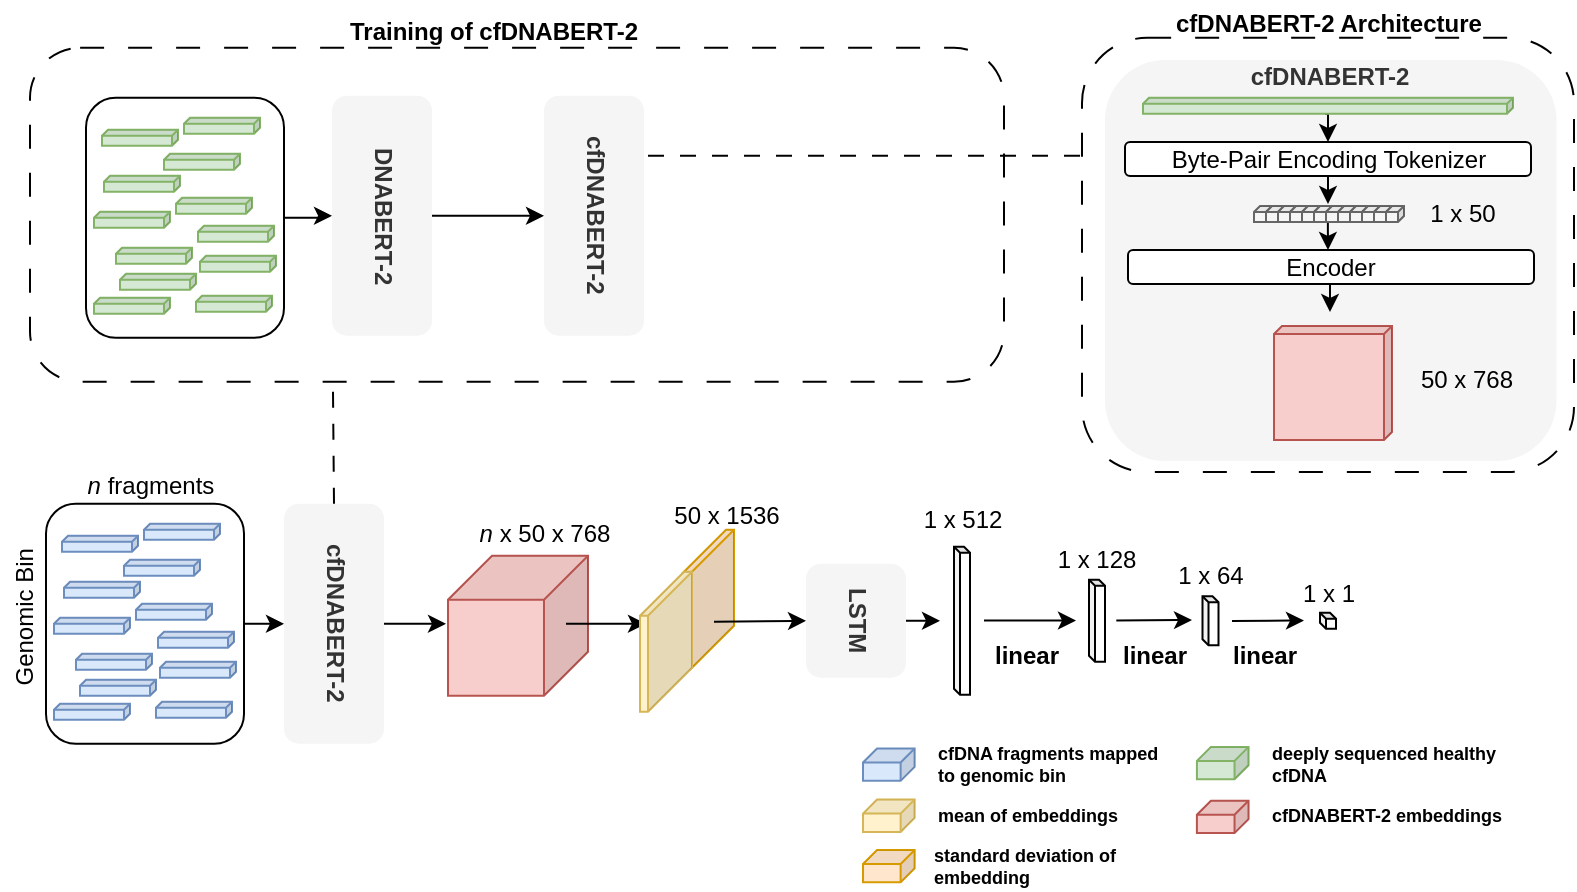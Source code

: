 <mxfile version="24.7.17">
  <diagram id="QJjx0-fPxzvcmYibJWj1" name="Page-1">
    <mxGraphModel dx="2074" dy="1187" grid="0" gridSize="10" guides="1" tooltips="1" connect="1" arrows="1" fold="1" page="1" pageScale="1" pageWidth="827" pageHeight="583" math="0" shadow="0">
      <root>
        <mxCell id="0" />
        <mxCell id="1" parent="0" />
        <mxCell id="E21WYbpWhwIhEI5-EvUI-31" value="" style="rounded=1;whiteSpace=wrap;html=1;dashed=1;fillColor=none;container=0;dashPattern=12 12;" parent="1" vertex="1">
          <mxGeometry x="24" y="31.88" width="487" height="167" as="geometry" />
        </mxCell>
        <mxCell id="E21WYbpWhwIhEI5-EvUI-158" value="1 x 512" style="text;html=1;strokeColor=none;fillColor=none;align=center;verticalAlign=middle;whiteSpace=wrap;rounded=0;container=0;" parent="1" vertex="1">
          <mxGeometry x="440.5" y="252.88" width="99" height="30" as="geometry" />
        </mxCell>
        <mxCell id="4f-DMQIj-ya-iA7LCkDa-42" value="&lt;i&gt;n&lt;/i&gt;&amp;nbsp;x 50 x 768" style="text;html=1;strokeColor=none;fillColor=none;align=center;verticalAlign=middle;whiteSpace=wrap;rounded=0;container=0;" parent="1" vertex="1">
          <mxGeometry x="232" y="259.88" width="99" height="30" as="geometry" />
        </mxCell>
        <mxCell id="E21WYbpWhwIhEI5-EvUI-28" style="edgeStyle=orthogonalEdgeStyle;rounded=0;orthogonalLoop=1;jettySize=auto;html=1;exitX=1;exitY=0.5;exitDx=0;exitDy=0;entryX=0;entryY=0.5;entryDx=0;entryDy=0;" parent="1" source="E21WYbpWhwIhEI5-EvUI-3" target="E21WYbpWhwIhEI5-EvUI-4" edge="1">
          <mxGeometry relative="1" as="geometry" />
        </mxCell>
        <mxCell id="E21WYbpWhwIhEI5-EvUI-3" value="DNABERT-2" style="rounded=1;whiteSpace=wrap;html=1;textDirection=vertical-rl;fontStyle=1;fillColor=#f5f5f5;fontColor=#333333;strokeColor=none;container=0;" parent="1" vertex="1">
          <mxGeometry x="175" y="55.88" width="50" height="120" as="geometry" />
        </mxCell>
        <mxCell id="E21WYbpWhwIhEI5-EvUI-4" value="cfDNABERT-2" style="rounded=1;whiteSpace=wrap;html=1;textDirection=vertical-rl;fontStyle=1;fillColor=#f5f5f5;fontColor=#333333;strokeColor=none;container=0;" parent="1" vertex="1">
          <mxGeometry x="281" y="55.88" width="50" height="120" as="geometry" />
        </mxCell>
        <mxCell id="E21WYbpWhwIhEI5-EvUI-30" value="standard deviation of embedding" style="text;html=1;strokeColor=none;fillColor=none;align=left;verticalAlign=middle;whiteSpace=wrap;rounded=0;fontStyle=1;container=0;fontSize=9;" parent="1" vertex="1">
          <mxGeometry x="473.5" y="429.01" width="138" height="23.88" as="geometry" />
        </mxCell>
        <mxCell id="E21WYbpWhwIhEI5-EvUI-34" value="cfDNABERT-2" style="rounded=1;whiteSpace=wrap;html=1;textDirection=vertical-rl;fontStyle=1;fillColor=#f5f5f5;fontColor=#333333;strokeColor=none;container=0;" parent="1" vertex="1">
          <mxGeometry x="151" y="259.88" width="50" height="120" as="geometry" />
        </mxCell>
        <mxCell id="E21WYbpWhwIhEI5-EvUI-88" value="" style="group" parent="1" vertex="1" connectable="0">
          <mxGeometry x="32" y="259.88" width="108" height="120" as="geometry" />
        </mxCell>
        <mxCell id="E21WYbpWhwIhEI5-EvUI-89" value="" style="rounded=1;whiteSpace=wrap;html=1;textDirection=vertical-rl;fontStyle=1;fillColor=none;fontColor=#333333;strokeColor=default;movable=1;resizable=1;rotatable=1;deletable=1;editable=1;locked=0;connectable=1;" parent="E21WYbpWhwIhEI5-EvUI-88" vertex="1">
          <mxGeometry width="99" height="120" as="geometry" />
        </mxCell>
        <mxCell id="E21WYbpWhwIhEI5-EvUI-90" value="" style="shape=cube;whiteSpace=wrap;html=1;boundedLbl=1;backgroundOutline=1;darkOpacity=0.05;darkOpacity2=0.1;size=3;direction=east;flipH=1;fillColor=#dae8fc;strokeColor=#6c8ebf;movable=1;resizable=1;rotatable=1;deletable=1;editable=1;locked=0;connectable=1;" parent="E21WYbpWhwIhEI5-EvUI-88" vertex="1">
          <mxGeometry x="45" y="50" width="38" height="8" as="geometry" />
        </mxCell>
        <mxCell id="E21WYbpWhwIhEI5-EvUI-91" value="" style="shape=cube;whiteSpace=wrap;html=1;boundedLbl=1;backgroundOutline=1;darkOpacity=0.05;darkOpacity2=0.1;size=3;direction=east;flipH=1;fillColor=#dae8fc;strokeColor=#6c8ebf;movable=1;resizable=1;rotatable=1;deletable=1;editable=1;locked=0;connectable=1;" parent="E21WYbpWhwIhEI5-EvUI-88" vertex="1">
          <mxGeometry x="9" y="39" width="38" height="8" as="geometry" />
        </mxCell>
        <mxCell id="E21WYbpWhwIhEI5-EvUI-92" value="" style="shape=cube;whiteSpace=wrap;html=1;boundedLbl=1;backgroundOutline=1;darkOpacity=0.05;darkOpacity2=0.1;size=3;direction=east;flipH=1;fillColor=#dae8fc;strokeColor=#6c8ebf;movable=1;resizable=1;rotatable=1;deletable=1;editable=1;locked=0;connectable=1;" parent="E21WYbpWhwIhEI5-EvUI-88" vertex="1">
          <mxGeometry x="39" y="28" width="38" height="8" as="geometry" />
        </mxCell>
        <mxCell id="E21WYbpWhwIhEI5-EvUI-93" value="" style="shape=cube;whiteSpace=wrap;html=1;boundedLbl=1;backgroundOutline=1;darkOpacity=0.05;darkOpacity2=0.1;size=3;direction=east;flipH=1;fillColor=#dae8fc;strokeColor=#6c8ebf;movable=1;resizable=1;rotatable=1;deletable=1;editable=1;locked=0;connectable=1;" parent="E21WYbpWhwIhEI5-EvUI-88" vertex="1">
          <mxGeometry x="17" y="88" width="38" height="8" as="geometry" />
        </mxCell>
        <mxCell id="E21WYbpWhwIhEI5-EvUI-94" value="" style="shape=cube;whiteSpace=wrap;html=1;boundedLbl=1;backgroundOutline=1;darkOpacity=0.05;darkOpacity2=0.1;size=3;direction=east;flipH=1;fillColor=#dae8fc;strokeColor=#6c8ebf;movable=1;resizable=1;rotatable=1;deletable=1;editable=1;locked=0;connectable=1;" parent="E21WYbpWhwIhEI5-EvUI-88" vertex="1">
          <mxGeometry x="4" y="57" width="38" height="8" as="geometry" />
        </mxCell>
        <mxCell id="E21WYbpWhwIhEI5-EvUI-95" value="" style="shape=cube;whiteSpace=wrap;html=1;boundedLbl=1;backgroundOutline=1;darkOpacity=0.05;darkOpacity2=0.1;size=3;direction=east;flipH=1;fillColor=#dae8fc;strokeColor=#6c8ebf;movable=1;resizable=1;rotatable=1;deletable=1;editable=1;locked=0;connectable=1;" parent="E21WYbpWhwIhEI5-EvUI-88" vertex="1">
          <mxGeometry x="55" y="99" width="38" height="8" as="geometry" />
        </mxCell>
        <mxCell id="E21WYbpWhwIhEI5-EvUI-96" value="" style="shape=cube;whiteSpace=wrap;html=1;boundedLbl=1;backgroundOutline=1;darkOpacity=0.05;darkOpacity2=0.1;size=3;direction=east;flipH=1;fillColor=#dae8fc;strokeColor=#6c8ebf;movable=1;resizable=1;rotatable=1;deletable=1;editable=1;locked=0;connectable=1;" parent="E21WYbpWhwIhEI5-EvUI-88" vertex="1">
          <mxGeometry x="4" y="100" width="38" height="8" as="geometry" />
        </mxCell>
        <mxCell id="E21WYbpWhwIhEI5-EvUI-97" value="" style="shape=cube;whiteSpace=wrap;html=1;boundedLbl=1;backgroundOutline=1;darkOpacity=0.05;darkOpacity2=0.1;size=3;direction=east;flipH=1;fillColor=#dae8fc;strokeColor=#6c8ebf;movable=1;resizable=1;rotatable=1;deletable=1;editable=1;locked=0;connectable=1;" parent="E21WYbpWhwIhEI5-EvUI-88" vertex="1">
          <mxGeometry x="56" y="64" width="38" height="8" as="geometry" />
        </mxCell>
        <mxCell id="E21WYbpWhwIhEI5-EvUI-98" value="" style="shape=cube;whiteSpace=wrap;html=1;boundedLbl=1;backgroundOutline=1;darkOpacity=0.05;darkOpacity2=0.1;size=3;direction=east;flipH=1;fillColor=#dae8fc;strokeColor=#6c8ebf;movable=1;resizable=1;rotatable=1;deletable=1;editable=1;locked=0;connectable=1;" parent="E21WYbpWhwIhEI5-EvUI-88" vertex="1">
          <mxGeometry x="57" y="79" width="38" height="8" as="geometry" />
        </mxCell>
        <mxCell id="E21WYbpWhwIhEI5-EvUI-99" value="" style="shape=cube;whiteSpace=wrap;html=1;boundedLbl=1;backgroundOutline=1;darkOpacity=0.05;darkOpacity2=0.1;size=3;direction=east;flipH=1;fillColor=#dae8fc;strokeColor=#6c8ebf;movable=1;resizable=1;rotatable=1;deletable=1;editable=1;locked=0;connectable=1;" parent="E21WYbpWhwIhEI5-EvUI-88" vertex="1">
          <mxGeometry x="15" y="75" width="38" height="8" as="geometry" />
        </mxCell>
        <mxCell id="E21WYbpWhwIhEI5-EvUI-100" value="" style="shape=cube;whiteSpace=wrap;html=1;boundedLbl=1;backgroundOutline=1;darkOpacity=0.05;darkOpacity2=0.1;size=3;direction=east;flipH=1;fillColor=#dae8fc;strokeColor=#6c8ebf;movable=1;resizable=1;rotatable=1;deletable=1;editable=1;locked=0;connectable=1;" parent="E21WYbpWhwIhEI5-EvUI-88" vertex="1">
          <mxGeometry x="49" y="10" width="38" height="8" as="geometry" />
        </mxCell>
        <mxCell id="E21WYbpWhwIhEI5-EvUI-101" value="" style="shape=cube;whiteSpace=wrap;html=1;boundedLbl=1;backgroundOutline=1;darkOpacity=0.05;darkOpacity2=0.1;size=3;direction=east;flipH=1;fillColor=#dae8fc;strokeColor=#6c8ebf;movable=1;resizable=1;rotatable=1;deletable=1;editable=1;locked=0;connectable=1;" parent="E21WYbpWhwIhEI5-EvUI-88" vertex="1">
          <mxGeometry x="8" y="16" width="38" height="8" as="geometry" />
        </mxCell>
        <mxCell id="E21WYbpWhwIhEI5-EvUI-119" value="" style="shape=cube;whiteSpace=wrap;html=1;boundedLbl=1;backgroundOutline=1;darkOpacity=0.05;darkOpacity2=0.1;size=22;direction=east;flipH=1;fillColor=#f8cecc;strokeColor=#b85450;container=0;" parent="1" vertex="1">
          <mxGeometry x="233" y="285.88" width="70" height="70" as="geometry" />
        </mxCell>
        <mxCell id="E21WYbpWhwIhEI5-EvUI-124" value="&lt;i&gt;n&lt;/i&gt;&amp;nbsp;fragments" style="text;html=1;strokeColor=none;fillColor=none;align=center;verticalAlign=middle;whiteSpace=wrap;rounded=0;container=0;" parent="1" vertex="1">
          <mxGeometry x="35" y="236" width="99" height="30" as="geometry" />
        </mxCell>
        <mxCell id="E21WYbpWhwIhEI5-EvUI-127" value="Genomic Bin" style="text;html=1;strokeColor=none;fillColor=none;align=center;verticalAlign=middle;whiteSpace=wrap;rounded=0;container=0;textDirection=vertical-rl;rotation=-180;" parent="1" vertex="1">
          <mxGeometry x="10" y="269.88" width="25" height="93" as="geometry" />
        </mxCell>
        <mxCell id="E21WYbpWhwIhEI5-EvUI-133" value="" style="endArrow=classic;html=1;rounded=0;" parent="1" edge="1">
          <mxGeometry width="50" height="50" relative="1" as="geometry">
            <mxPoint x="292" y="319.88" as="sourcePoint" />
            <mxPoint x="332" y="319.88" as="targetPoint" />
          </mxGeometry>
        </mxCell>
        <mxCell id="E21WYbpWhwIhEI5-EvUI-135" value="" style="shape=cube;whiteSpace=wrap;html=1;boundedLbl=1;backgroundOutline=1;darkOpacity=0.05;darkOpacity2=0.1;size=22;direction=east;flipH=1;fillColor=#ffe6cc;strokeColor=#d79b00;container=0;" parent="1" vertex="1">
          <mxGeometry x="350" y="272.88" width="26" height="70" as="geometry" />
        </mxCell>
        <mxCell id="E21WYbpWhwIhEI5-EvUI-136" value="" style="shape=cube;whiteSpace=wrap;html=1;boundedLbl=1;backgroundOutline=1;darkOpacity=0.05;darkOpacity2=0.1;size=22;direction=east;flipH=1;fillColor=#fff2cc;strokeColor=#d6b656;container=0;" parent="1" vertex="1">
          <mxGeometry x="329" y="293.88" width="26" height="70" as="geometry" />
        </mxCell>
        <mxCell id="E21WYbpWhwIhEI5-EvUI-141" value="50 x 1536" style="text;html=1;strokeColor=none;fillColor=none;align=center;verticalAlign=middle;whiteSpace=wrap;rounded=0;container=0;" parent="1" vertex="1">
          <mxGeometry x="323" y="250.88" width="99" height="30" as="geometry" />
        </mxCell>
        <mxCell id="E21WYbpWhwIhEI5-EvUI-142" value="LSTM" style="rounded=1;whiteSpace=wrap;html=1;textDirection=vertical-rl;fontStyle=1;fillColor=#f5f5f5;fontColor=#333333;strokeColor=none;container=0;" parent="1" vertex="1">
          <mxGeometry x="412" y="289.88" width="50" height="57" as="geometry" />
        </mxCell>
        <mxCell id="E21WYbpWhwIhEI5-EvUI-144" value="" style="endArrow=classic;html=1;rounded=0;entryX=0;entryY=0.5;entryDx=0;entryDy=0;" parent="1" target="E21WYbpWhwIhEI5-EvUI-142" edge="1">
          <mxGeometry width="50" height="50" relative="1" as="geometry">
            <mxPoint x="366" y="318.88" as="sourcePoint" />
            <mxPoint x="406" y="318.88" as="targetPoint" />
          </mxGeometry>
        </mxCell>
        <mxCell id="E21WYbpWhwIhEI5-EvUI-148" value="" style="endArrow=classic;html=1;rounded=0;exitX=1;exitY=0.5;exitDx=0;exitDy=0;entryX=0;entryY=0;entryDx=74;entryDy=5.5;entryPerimeter=0;" parent="1" source="E21WYbpWhwIhEI5-EvUI-142" edge="1">
          <mxGeometry width="50" height="50" relative="1" as="geometry">
            <mxPoint x="472" y="433.88" as="sourcePoint" />
            <mxPoint x="479" y="318.38" as="targetPoint" />
          </mxGeometry>
        </mxCell>
        <mxCell id="E21WYbpWhwIhEI5-EvUI-152" value="" style="shape=cube;whiteSpace=wrap;html=1;boundedLbl=1;backgroundOutline=1;darkOpacity=0.05;darkOpacity2=0.1;size=3;direction=east;flipH=1;container=0;rotation=-90;" parent="1" vertex="1">
          <mxGeometry x="453" y="314.38" width="74" height="8" as="geometry" />
        </mxCell>
        <mxCell id="E21WYbpWhwIhEI5-EvUI-161" value="" style="endArrow=classic;html=1;rounded=0;entryX=0;entryY=0.5;entryDx=0;entryDy=0;" parent="1" edge="1">
          <mxGeometry width="50" height="50" relative="1" as="geometry">
            <mxPoint x="501" y="318.26" as="sourcePoint" />
            <mxPoint x="547" y="318.26" as="targetPoint" />
          </mxGeometry>
        </mxCell>
        <mxCell id="E21WYbpWhwIhEI5-EvUI-163" value="" style="shape=cube;whiteSpace=wrap;html=1;boundedLbl=1;backgroundOutline=1;darkOpacity=0.05;darkOpacity2=0.1;size=3;direction=east;flipH=1;container=0;rotation=-90;" parent="1" vertex="1">
          <mxGeometry x="537" y="314.38" width="41" height="8" as="geometry" />
        </mxCell>
        <mxCell id="E21WYbpWhwIhEI5-EvUI-164" value="1 x 128" style="text;html=1;strokeColor=none;fillColor=none;align=center;verticalAlign=middle;whiteSpace=wrap;rounded=0;container=0;" parent="1" vertex="1">
          <mxGeometry x="508" y="272.88" width="99" height="30" as="geometry" />
        </mxCell>
        <mxCell id="E21WYbpWhwIhEI5-EvUI-165" value="" style="shape=cube;whiteSpace=wrap;html=1;boundedLbl=1;backgroundOutline=1;darkOpacity=0.05;darkOpacity2=0.1;size=3;direction=east;flipH=1;container=0;rotation=-90;" parent="1" vertex="1">
          <mxGeometry x="602" y="314.38" width="24.5" height="8" as="geometry" />
        </mxCell>
        <mxCell id="E21WYbpWhwIhEI5-EvUI-166" value="" style="endArrow=classic;html=1;rounded=0;" parent="1" edge="1">
          <mxGeometry width="50" height="50" relative="1" as="geometry">
            <mxPoint x="567.16" y="318.26" as="sourcePoint" />
            <mxPoint x="605" y="318" as="targetPoint" />
          </mxGeometry>
        </mxCell>
        <mxCell id="E21WYbpWhwIhEI5-EvUI-168" value="" style="endArrow=classic;html=1;rounded=0;" parent="1" edge="1">
          <mxGeometry width="50" height="50" relative="1" as="geometry">
            <mxPoint x="625" y="318.51" as="sourcePoint" />
            <mxPoint x="661" y="318.25" as="targetPoint" />
          </mxGeometry>
        </mxCell>
        <mxCell id="E21WYbpWhwIhEI5-EvUI-169" value="1 x 64" style="text;html=1;strokeColor=none;fillColor=none;align=center;verticalAlign=middle;whiteSpace=wrap;rounded=0;container=0;" parent="1" vertex="1">
          <mxGeometry x="564.75" y="280.88" width="99" height="30" as="geometry" />
        </mxCell>
        <mxCell id="E21WYbpWhwIhEI5-EvUI-170" value="" style="shape=cube;whiteSpace=wrap;html=1;boundedLbl=1;backgroundOutline=1;darkOpacity=0.05;darkOpacity2=0.1;size=3;direction=east;flipH=1;container=0;rotation=-90;" parent="1" vertex="1">
          <mxGeometry x="669" y="314.38" width="8" height="8" as="geometry" />
        </mxCell>
        <mxCell id="E21WYbpWhwIhEI5-EvUI-171" value="1 x 1" style="text;html=1;strokeColor=none;fillColor=none;align=center;verticalAlign=middle;whiteSpace=wrap;rounded=0;container=0;" parent="1" vertex="1">
          <mxGeometry x="623.5" y="289.88" width="99" height="30" as="geometry" />
        </mxCell>
        <mxCell id="4f-DMQIj-ya-iA7LCkDa-23" value="" style="shape=cube;whiteSpace=wrap;html=1;boundedLbl=1;backgroundOutline=1;darkOpacity=0.05;darkOpacity2=0.1;size=7;direction=east;flipH=1;fillColor=#dae8fc;strokeColor=#6c8ebf;container=0;" parent="1" vertex="1">
          <mxGeometry x="440.5" y="382.257" width="25.818" height="16.17" as="geometry" />
        </mxCell>
        <mxCell id="4f-DMQIj-ya-iA7LCkDa-24" value="" style="shape=cube;whiteSpace=wrap;html=1;boundedLbl=1;backgroundOutline=1;darkOpacity=0.05;darkOpacity2=0.1;size=7;direction=east;flipH=1;fillColor=#f8cecc;strokeColor=#b85450;container=0;" parent="1" vertex="1">
          <mxGeometry x="607.45" y="408.382" width="25.818" height="16.17" as="geometry" />
        </mxCell>
        <mxCell id="4f-DMQIj-ya-iA7LCkDa-26" value="" style="shape=cube;whiteSpace=wrap;html=1;boundedLbl=1;backgroundOutline=1;darkOpacity=0.05;darkOpacity2=0.1;size=7;direction=east;flipH=1;fillColor=#fff2cc;strokeColor=#d6b656;container=0;" parent="1" vertex="1">
          <mxGeometry x="440.5" y="407.777" width="25.818" height="16.17" as="geometry" />
        </mxCell>
        <mxCell id="4f-DMQIj-ya-iA7LCkDa-50" value="cfDNA fragments mapped to genomic bin" style="text;html=1;strokeColor=none;fillColor=none;align=left;verticalAlign=middle;whiteSpace=wrap;rounded=0;fontStyle=1;container=0;fontSize=9;" parent="1" vertex="1">
          <mxGeometry x="475.784" y="379.88" width="118.761" height="19.307" as="geometry" />
        </mxCell>
        <mxCell id="4f-DMQIj-ya-iA7LCkDa-51" value="cfDNABERT-2 embeddings" style="text;html=1;strokeColor=none;fillColor=none;align=left;verticalAlign=middle;whiteSpace=wrap;rounded=0;fontStyle=1;container=0;fontSize=9;" parent="1" vertex="1">
          <mxGeometry x="642.734" y="406.005" width="118.761" height="19.307" as="geometry" />
        </mxCell>
        <mxCell id="4f-DMQIj-ya-iA7LCkDa-52" value="mean of embeddings" style="text;html=1;strokeColor=none;fillColor=none;align=left;verticalAlign=middle;whiteSpace=wrap;rounded=0;fontStyle=1;container=0;fontSize=9;" parent="1" vertex="1">
          <mxGeometry x="475.784" y="406.007" width="118.761" height="19.307" as="geometry" />
        </mxCell>
        <mxCell id="E21WYbpWhwIhEI5-EvUI-174" value="" style="shape=cube;whiteSpace=wrap;html=1;boundedLbl=1;backgroundOutline=1;darkOpacity=0.05;darkOpacity2=0.1;size=7;direction=east;flipH=1;fillColor=#d5e8d4;strokeColor=#82b366;container=0;" parent="1" vertex="1">
          <mxGeometry x="607.454" y="381.448" width="25.818" height="16.17" as="geometry" />
        </mxCell>
        <mxCell id="E21WYbpWhwIhEI5-EvUI-175" value="deeply sequenced healthy cfDNA" style="text;html=1;strokeColor=none;fillColor=none;align=left;verticalAlign=middle;whiteSpace=wrap;rounded=0;fontStyle=1;container=0;fontSize=9;" parent="1" vertex="1">
          <mxGeometry x="642.739" y="380.688" width="118.761" height="19.307" as="geometry" />
        </mxCell>
        <mxCell id="E21WYbpWhwIhEI5-EvUI-189" value="&lt;b&gt;linear&lt;/b&gt;" style="text;html=1;strokeColor=none;fillColor=none;align=center;verticalAlign=middle;whiteSpace=wrap;rounded=0;container=0;" parent="1" vertex="1">
          <mxGeometry x="537" y="321" width="99" height="30" as="geometry" />
        </mxCell>
        <mxCell id="E21WYbpWhwIhEI5-EvUI-191" value="&lt;b&gt;linear&lt;/b&gt;" style="text;html=1;strokeColor=none;fillColor=none;align=center;verticalAlign=middle;whiteSpace=wrap;rounded=0;container=0;" parent="1" vertex="1">
          <mxGeometry x="472.5" y="321" width="99" height="30" as="geometry" />
        </mxCell>
        <mxCell id="E21WYbpWhwIhEI5-EvUI-192" value="&lt;b&gt;linear&lt;/b&gt;" style="text;html=1;strokeColor=none;fillColor=none;align=center;verticalAlign=middle;whiteSpace=wrap;rounded=0;container=0;" parent="1" vertex="1">
          <mxGeometry x="592" y="321" width="99" height="30" as="geometry" />
        </mxCell>
        <mxCell id="E21WYbpWhwIhEI5-EvUI-194" value="" style="endArrow=none;dashed=1;html=1;dashPattern=8 8;strokeWidth=1;rounded=0;entryX=0.311;entryY=0.999;entryDx=0;entryDy=0;exitX=0.5;exitY=0;exitDx=0;exitDy=0;entryPerimeter=0;" parent="1" source="E21WYbpWhwIhEI5-EvUI-34" target="E21WYbpWhwIhEI5-EvUI-31" edge="1">
          <mxGeometry width="50" height="50" relative="1" as="geometry">
            <mxPoint x="184" y="293.88" as="sourcePoint" />
            <mxPoint x="156" y="208.88" as="targetPoint" />
          </mxGeometry>
        </mxCell>
        <mxCell id="E21WYbpWhwIhEI5-EvUI-195" value="Training of cfDNABERT-2" style="text;html=1;strokeColor=none;fillColor=none;align=left;verticalAlign=middle;whiteSpace=wrap;rounded=0;fontStyle=1;container=0;" parent="1" vertex="1">
          <mxGeometry x="181.5" y="11.88" width="166" height="23.88" as="geometry" />
        </mxCell>
        <mxCell id="E21WYbpWhwIhEI5-EvUI-198" value="" style="endArrow=none;dashed=1;html=1;dashPattern=8 8;strokeWidth=1;rounded=0;entryX=1;entryY=0.25;entryDx=0;entryDy=0;" parent="1" target="E21WYbpWhwIhEI5-EvUI-4" edge="1">
          <mxGeometry width="50" height="50" relative="1" as="geometry">
            <mxPoint x="549" y="85.88" as="sourcePoint" />
            <mxPoint x="185" y="208.88" as="targetPoint" />
          </mxGeometry>
        </mxCell>
        <mxCell id="E21WYbpWhwIhEI5-EvUI-199" value="" style="rounded=1;whiteSpace=wrap;html=1;dashed=1;fillColor=none;container=0;dashPattern=12 12;" parent="1" vertex="1">
          <mxGeometry x="550" y="26.88" width="246" height="217.12" as="geometry" />
        </mxCell>
        <mxCell id="E21WYbpWhwIhEI5-EvUI-200" value="cfDNABERT-2 Architecture" style="text;html=1;strokeColor=none;fillColor=none;align=left;verticalAlign=middle;whiteSpace=wrap;rounded=0;fontStyle=1;container=0;" parent="1" vertex="1">
          <mxGeometry x="595" y="8" width="166" height="23.88" as="geometry" />
        </mxCell>
        <mxCell id="E21WYbpWhwIhEI5-EvUI-201" value="cfDNABERT-2" style="rounded=1;whiteSpace=wrap;html=1;textDirection=vertical-rl;fontStyle=1;fillColor=#f5f5f5;fontColor=#333333;strokeColor=none;container=0;rotation=-90;align=right;" parent="1" vertex="1">
          <mxGeometry x="574.13" y="25.38" width="200.5" height="225.75" as="geometry" />
        </mxCell>
        <mxCell id="E21WYbpWhwIhEI5-EvUI-205" style="edgeStyle=orthogonalEdgeStyle;rounded=0;orthogonalLoop=1;jettySize=auto;html=1;exitX=0;exitY=0;exitDx=94;exitDy=8;exitPerimeter=0;entryX=0.5;entryY=0;entryDx=0;entryDy=0;" parent="1" source="E21WYbpWhwIhEI5-EvUI-203" target="E21WYbpWhwIhEI5-EvUI-204" edge="1">
          <mxGeometry relative="1" as="geometry" />
        </mxCell>
        <mxCell id="E21WYbpWhwIhEI5-EvUI-203" value="" style="shape=cube;whiteSpace=wrap;html=1;boundedLbl=1;backgroundOutline=1;darkOpacity=0.05;darkOpacity2=0.1;size=3;direction=east;flipH=1;fillColor=#d5e8d4;strokeColor=#82b366;movable=1;resizable=1;rotatable=1;deletable=1;editable=1;locked=0;connectable=1;" parent="1" vertex="1">
          <mxGeometry x="580.5" y="56.88" width="185" height="8" as="geometry" />
        </mxCell>
        <mxCell id="E21WYbpWhwIhEI5-EvUI-204" value="Byte-Pair Encoding Tokenizer" style="rounded=1;whiteSpace=wrap;html=1;" parent="1" vertex="1">
          <mxGeometry x="571.5" y="79" width="203" height="17" as="geometry" />
        </mxCell>
        <mxCell id="E21WYbpWhwIhEI5-EvUI-228" value="" style="endArrow=classic;html=1;rounded=0;exitX=0.426;exitY=0.498;exitDx=0;exitDy=0;exitPerimeter=0;" parent="1" edge="1">
          <mxGeometry width="50" height="50" relative="1" as="geometry">
            <mxPoint x="672.923" y="118.947" as="sourcePoint" />
            <mxPoint x="673" y="133" as="targetPoint" />
          </mxGeometry>
        </mxCell>
        <mxCell id="E21WYbpWhwIhEI5-EvUI-206" value="Encoder" style="rounded=1;whiteSpace=wrap;html=1;" parent="1" vertex="1">
          <mxGeometry x="573" y="133" width="203" height="17" as="geometry" />
        </mxCell>
        <mxCell id="E21WYbpWhwIhEI5-EvUI-221" value="" style="group" parent="1" vertex="1" connectable="0">
          <mxGeometry x="636" y="111" width="75" height="8" as="geometry" />
        </mxCell>
        <mxCell id="E21WYbpWhwIhEI5-EvUI-209" value="" style="shape=cube;whiteSpace=wrap;html=1;boundedLbl=1;backgroundOutline=1;darkOpacity=0.05;darkOpacity2=0.1;size=3;direction=east;flipH=1;fillColor=#f5f5f5;strokeColor=#666666;movable=1;resizable=1;rotatable=1;deletable=1;editable=1;locked=0;connectable=1;fontColor=#333333;" parent="E21WYbpWhwIhEI5-EvUI-221" vertex="1">
          <mxGeometry width="9" height="8" as="geometry" />
        </mxCell>
        <mxCell id="E21WYbpWhwIhEI5-EvUI-210" value="" style="shape=cube;whiteSpace=wrap;html=1;boundedLbl=1;backgroundOutline=1;darkOpacity=0.05;darkOpacity2=0.1;size=3;direction=east;flipH=1;fillColor=#f5f5f5;strokeColor=#666666;movable=1;resizable=1;rotatable=1;deletable=1;editable=1;locked=0;connectable=1;fontColor=#333333;" parent="E21WYbpWhwIhEI5-EvUI-221" vertex="1">
          <mxGeometry x="6" width="9" height="8" as="geometry" />
        </mxCell>
        <mxCell id="E21WYbpWhwIhEI5-EvUI-211" value="" style="shape=cube;whiteSpace=wrap;html=1;boundedLbl=1;backgroundOutline=1;darkOpacity=0.05;darkOpacity2=0.1;size=3;direction=east;flipH=1;fillColor=#f5f5f5;strokeColor=#666666;movable=1;resizable=1;rotatable=1;deletable=1;editable=1;locked=0;connectable=1;fontColor=#333333;" parent="E21WYbpWhwIhEI5-EvUI-221" vertex="1">
          <mxGeometry x="12" width="9" height="8" as="geometry" />
        </mxCell>
        <mxCell id="E21WYbpWhwIhEI5-EvUI-212" value="" style="shape=cube;whiteSpace=wrap;html=1;boundedLbl=1;backgroundOutline=1;darkOpacity=0.05;darkOpacity2=0.1;size=3;direction=east;flipH=1;fillColor=#f5f5f5;strokeColor=#666666;movable=1;resizable=1;rotatable=1;deletable=1;editable=1;locked=0;connectable=1;fontColor=#333333;" parent="E21WYbpWhwIhEI5-EvUI-221" vertex="1">
          <mxGeometry x="18" width="9" height="8" as="geometry" />
        </mxCell>
        <mxCell id="E21WYbpWhwIhEI5-EvUI-213" value="" style="shape=cube;whiteSpace=wrap;html=1;boundedLbl=1;backgroundOutline=1;darkOpacity=0.05;darkOpacity2=0.1;size=3;direction=east;flipH=1;fillColor=#f5f5f5;strokeColor=#666666;movable=1;resizable=1;rotatable=1;deletable=1;editable=1;locked=0;connectable=1;fontColor=#333333;" parent="E21WYbpWhwIhEI5-EvUI-221" vertex="1">
          <mxGeometry x="24" width="9" height="8" as="geometry" />
        </mxCell>
        <mxCell id="E21WYbpWhwIhEI5-EvUI-214" value="" style="shape=cube;whiteSpace=wrap;html=1;boundedLbl=1;backgroundOutline=1;darkOpacity=0.05;darkOpacity2=0.1;size=3;direction=east;flipH=1;fillColor=#f5f5f5;strokeColor=#666666;movable=1;resizable=1;rotatable=1;deletable=1;editable=1;locked=0;connectable=1;fontColor=#333333;" parent="E21WYbpWhwIhEI5-EvUI-221" vertex="1">
          <mxGeometry x="30" width="9" height="8" as="geometry" />
        </mxCell>
        <mxCell id="E21WYbpWhwIhEI5-EvUI-215" value="" style="shape=cube;whiteSpace=wrap;html=1;boundedLbl=1;backgroundOutline=1;darkOpacity=0.05;darkOpacity2=0.1;size=3;direction=east;flipH=1;fillColor=#f5f5f5;strokeColor=#666666;movable=1;resizable=1;rotatable=1;deletable=1;editable=1;locked=0;connectable=1;fontColor=#333333;" parent="E21WYbpWhwIhEI5-EvUI-221" vertex="1">
          <mxGeometry x="36" width="9" height="8" as="geometry" />
        </mxCell>
        <mxCell id="E21WYbpWhwIhEI5-EvUI-216" value="" style="shape=cube;whiteSpace=wrap;html=1;boundedLbl=1;backgroundOutline=1;darkOpacity=0.05;darkOpacity2=0.1;size=3;direction=east;flipH=1;fillColor=#f5f5f5;strokeColor=#666666;movable=1;resizable=1;rotatable=1;deletable=1;editable=1;locked=0;connectable=1;fontColor=#333333;" parent="E21WYbpWhwIhEI5-EvUI-221" vertex="1">
          <mxGeometry x="42" width="9" height="8" as="geometry" />
        </mxCell>
        <mxCell id="E21WYbpWhwIhEI5-EvUI-217" value="" style="shape=cube;whiteSpace=wrap;html=1;boundedLbl=1;backgroundOutline=1;darkOpacity=0.05;darkOpacity2=0.1;size=3;direction=east;flipH=1;fillColor=#f5f5f5;strokeColor=#666666;movable=1;resizable=1;rotatable=1;deletable=1;editable=1;locked=0;connectable=1;fontColor=#333333;" parent="E21WYbpWhwIhEI5-EvUI-221" vertex="1">
          <mxGeometry x="48" width="9" height="8" as="geometry" />
        </mxCell>
        <mxCell id="E21WYbpWhwIhEI5-EvUI-218" value="" style="shape=cube;whiteSpace=wrap;html=1;boundedLbl=1;backgroundOutline=1;darkOpacity=0.05;darkOpacity2=0.1;size=3;direction=east;flipH=1;fillColor=#f5f5f5;strokeColor=#666666;movable=1;resizable=1;rotatable=1;deletable=1;editable=1;locked=0;connectable=1;fontColor=#333333;" parent="E21WYbpWhwIhEI5-EvUI-221" vertex="1">
          <mxGeometry x="54" width="9" height="8" as="geometry" />
        </mxCell>
        <mxCell id="E21WYbpWhwIhEI5-EvUI-219" value="" style="shape=cube;whiteSpace=wrap;html=1;boundedLbl=1;backgroundOutline=1;darkOpacity=0.05;darkOpacity2=0.1;size=3;direction=east;flipH=1;fillColor=#f5f5f5;strokeColor=#666666;movable=1;resizable=1;rotatable=1;deletable=1;editable=1;locked=0;connectable=1;fontColor=#333333;" parent="E21WYbpWhwIhEI5-EvUI-221" vertex="1">
          <mxGeometry x="60" width="9" height="8" as="geometry" />
        </mxCell>
        <mxCell id="E21WYbpWhwIhEI5-EvUI-220" value="" style="shape=cube;whiteSpace=wrap;html=1;boundedLbl=1;backgroundOutline=1;darkOpacity=0.05;darkOpacity2=0.1;size=3;direction=east;flipH=1;fillColor=#f5f5f5;strokeColor=#666666;movable=1;resizable=1;rotatable=1;deletable=1;editable=1;locked=0;connectable=1;fontColor=#333333;" parent="E21WYbpWhwIhEI5-EvUI-221" vertex="1">
          <mxGeometry x="66" width="9" height="8" as="geometry" />
        </mxCell>
        <mxCell id="E21WYbpWhwIhEI5-EvUI-226" style="edgeStyle=orthogonalEdgeStyle;rounded=0;orthogonalLoop=1;jettySize=auto;html=1;exitX=0;exitY=0;exitDx=94;exitDy=8;exitPerimeter=0;entryX=0.5;entryY=0;entryDx=0;entryDy=0;" parent="1" edge="1">
          <mxGeometry relative="1" as="geometry">
            <mxPoint x="672" y="96" as="sourcePoint" />
            <mxPoint x="673" y="110" as="targetPoint" />
          </mxGeometry>
        </mxCell>
        <mxCell id="E21WYbpWhwIhEI5-EvUI-229" value="" style="endArrow=classic;html=1;rounded=0;exitX=0.426;exitY=0.498;exitDx=0;exitDy=0;exitPerimeter=0;" parent="1" edge="1">
          <mxGeometry width="50" height="50" relative="1" as="geometry">
            <mxPoint x="674" y="150" as="sourcePoint" />
            <mxPoint x="674" y="164" as="targetPoint" />
          </mxGeometry>
        </mxCell>
        <mxCell id="E21WYbpWhwIhEI5-EvUI-293" value="1 x 50" style="text;html=1;strokeColor=none;fillColor=none;align=center;verticalAlign=middle;whiteSpace=wrap;rounded=0;container=0;" parent="1" vertex="1">
          <mxGeometry x="691" y="100" width="99" height="30" as="geometry" />
        </mxCell>
        <mxCell id="E21WYbpWhwIhEI5-EvUI-294" value="" style="shape=cube;whiteSpace=wrap;html=1;boundedLbl=1;backgroundOutline=1;darkOpacity=0.05;darkOpacity2=0.1;size=4;direction=east;flipH=1;fillColor=#f8cecc;strokeColor=#b85450;container=0;" parent="1" vertex="1">
          <mxGeometry x="646" y="171" width="59" height="57" as="geometry" />
        </mxCell>
        <mxCell id="E21WYbpWhwIhEI5-EvUI-295" value="50 x 768" style="text;html=1;strokeColor=none;fillColor=none;align=center;verticalAlign=middle;whiteSpace=wrap;rounded=0;container=0;" parent="1" vertex="1">
          <mxGeometry x="693" y="183" width="99" height="30" as="geometry" />
        </mxCell>
        <mxCell id="E21WYbpWhwIhEI5-EvUI-296" value="" style="shape=cube;whiteSpace=wrap;html=1;boundedLbl=1;backgroundOutline=1;darkOpacity=0.05;darkOpacity2=0.1;size=7;direction=east;flipH=1;fillColor=#ffe6cc;strokeColor=#d79b00;container=0;" parent="1" vertex="1">
          <mxGeometry x="440.5" y="433.007" width="25.818" height="16.17" as="geometry" />
        </mxCell>
        <mxCell id="E21WYbpWhwIhEI5-EvUI-297" value="" style="edgeStyle=orthogonalEdgeStyle;rounded=0;orthogonalLoop=1;jettySize=auto;html=1;" parent="1" source="E21WYbpWhwIhEI5-EvUI-61" target="E21WYbpWhwIhEI5-EvUI-3" edge="1">
          <mxGeometry relative="1" as="geometry" />
        </mxCell>
        <mxCell id="E21WYbpWhwIhEI5-EvUI-61" value="" style="rounded=1;whiteSpace=wrap;html=1;textDirection=vertical-rl;fontStyle=1;fillColor=none;fontColor=#333333;strokeColor=default;movable=1;resizable=1;rotatable=1;deletable=1;editable=1;locked=0;connectable=1;" parent="1" vertex="1">
          <mxGeometry x="52" y="56.88" width="99" height="120" as="geometry" />
        </mxCell>
        <mxCell id="E21WYbpWhwIhEI5-EvUI-62" value="" style="shape=cube;whiteSpace=wrap;html=1;boundedLbl=1;backgroundOutline=1;darkOpacity=0.05;darkOpacity2=0.1;size=3;direction=east;flipH=1;fillColor=#d5e8d4;strokeColor=#82b366;movable=1;resizable=1;rotatable=1;deletable=1;editable=1;locked=0;connectable=1;" parent="1" vertex="1">
          <mxGeometry x="97" y="106.88" width="38" height="8" as="geometry" />
        </mxCell>
        <mxCell id="E21WYbpWhwIhEI5-EvUI-63" value="" style="shape=cube;whiteSpace=wrap;html=1;boundedLbl=1;backgroundOutline=1;darkOpacity=0.05;darkOpacity2=0.1;size=3;direction=east;flipH=1;fillColor=#d5e8d4;strokeColor=#82b366;movable=1;resizable=1;rotatable=1;deletable=1;editable=1;locked=0;connectable=1;" parent="1" vertex="1">
          <mxGeometry x="61" y="95.88" width="38" height="8" as="geometry" />
        </mxCell>
        <mxCell id="E21WYbpWhwIhEI5-EvUI-64" value="" style="shape=cube;whiteSpace=wrap;html=1;boundedLbl=1;backgroundOutline=1;darkOpacity=0.05;darkOpacity2=0.1;size=3;direction=east;flipH=1;fillColor=#d5e8d4;strokeColor=#82b366;movable=1;resizable=1;rotatable=1;deletable=1;editable=1;locked=0;connectable=1;" parent="1" vertex="1">
          <mxGeometry x="91" y="84.88" width="38" height="8" as="geometry" />
        </mxCell>
        <mxCell id="E21WYbpWhwIhEI5-EvUI-65" value="" style="shape=cube;whiteSpace=wrap;html=1;boundedLbl=1;backgroundOutline=1;darkOpacity=0.05;darkOpacity2=0.1;size=3;direction=east;flipH=1;fillColor=#d5e8d4;strokeColor=#82b366;movable=1;resizable=1;rotatable=1;deletable=1;editable=1;locked=0;connectable=1;" parent="1" vertex="1">
          <mxGeometry x="69" y="144.88" width="38" height="8" as="geometry" />
        </mxCell>
        <mxCell id="E21WYbpWhwIhEI5-EvUI-66" value="" style="shape=cube;whiteSpace=wrap;html=1;boundedLbl=1;backgroundOutline=1;darkOpacity=0.05;darkOpacity2=0.1;size=3;direction=east;flipH=1;fillColor=#d5e8d4;strokeColor=#82b366;movable=1;resizable=1;rotatable=1;deletable=1;editable=1;locked=0;connectable=1;" parent="1" vertex="1">
          <mxGeometry x="56" y="113.88" width="38" height="8" as="geometry" />
        </mxCell>
        <mxCell id="E21WYbpWhwIhEI5-EvUI-67" value="" style="shape=cube;whiteSpace=wrap;html=1;boundedLbl=1;backgroundOutline=1;darkOpacity=0.05;darkOpacity2=0.1;size=3;direction=east;flipH=1;fillColor=#d5e8d4;strokeColor=#82b366;movable=1;resizable=1;rotatable=1;deletable=1;editable=1;locked=0;connectable=1;" parent="1" vertex="1">
          <mxGeometry x="107" y="155.88" width="38" height="8" as="geometry" />
        </mxCell>
        <mxCell id="E21WYbpWhwIhEI5-EvUI-68" value="" style="shape=cube;whiteSpace=wrap;html=1;boundedLbl=1;backgroundOutline=1;darkOpacity=0.05;darkOpacity2=0.1;size=3;direction=east;flipH=1;fillColor=#d5e8d4;strokeColor=#82b366;movable=1;resizable=1;rotatable=1;deletable=1;editable=1;locked=0;connectable=1;" parent="1" vertex="1">
          <mxGeometry x="56" y="156.88" width="38" height="8" as="geometry" />
        </mxCell>
        <mxCell id="E21WYbpWhwIhEI5-EvUI-69" value="" style="shape=cube;whiteSpace=wrap;html=1;boundedLbl=1;backgroundOutline=1;darkOpacity=0.05;darkOpacity2=0.1;size=3;direction=east;flipH=1;fillColor=#d5e8d4;strokeColor=#82b366;movable=1;resizable=1;rotatable=1;deletable=1;editable=1;locked=0;connectable=1;" parent="1" vertex="1">
          <mxGeometry x="108" y="120.88" width="38" height="8" as="geometry" />
        </mxCell>
        <mxCell id="E21WYbpWhwIhEI5-EvUI-70" value="" style="shape=cube;whiteSpace=wrap;html=1;boundedLbl=1;backgroundOutline=1;darkOpacity=0.05;darkOpacity2=0.1;size=3;direction=east;flipH=1;fillColor=#d5e8d4;strokeColor=#82b366;movable=1;resizable=1;rotatable=1;deletable=1;editable=1;locked=0;connectable=1;" parent="1" vertex="1">
          <mxGeometry x="109" y="135.88" width="38" height="8" as="geometry" />
        </mxCell>
        <mxCell id="E21WYbpWhwIhEI5-EvUI-71" value="" style="shape=cube;whiteSpace=wrap;html=1;boundedLbl=1;backgroundOutline=1;darkOpacity=0.05;darkOpacity2=0.1;size=3;direction=east;flipH=1;fillColor=#d5e8d4;strokeColor=#82b366;movable=1;resizable=1;rotatable=1;deletable=1;editable=1;locked=0;connectable=1;" parent="1" vertex="1">
          <mxGeometry x="67" y="131.88" width="38" height="8" as="geometry" />
        </mxCell>
        <mxCell id="E21WYbpWhwIhEI5-EvUI-72" value="" style="shape=cube;whiteSpace=wrap;html=1;boundedLbl=1;backgroundOutline=1;darkOpacity=0.05;darkOpacity2=0.1;size=3;direction=east;flipH=1;fillColor=#d5e8d4;strokeColor=#82b366;movable=1;resizable=1;rotatable=1;deletable=1;editable=1;locked=0;connectable=1;" parent="1" vertex="1">
          <mxGeometry x="101" y="66.88" width="38" height="8" as="geometry" />
        </mxCell>
        <mxCell id="E21WYbpWhwIhEI5-EvUI-73" value="" style="shape=cube;whiteSpace=wrap;html=1;boundedLbl=1;backgroundOutline=1;darkOpacity=0.05;darkOpacity2=0.1;size=3;direction=east;flipH=1;fillColor=#d5e8d4;strokeColor=#82b366;movable=1;resizable=1;rotatable=1;deletable=1;editable=1;locked=0;connectable=1;" parent="1" vertex="1">
          <mxGeometry x="60" y="72.88" width="38" height="8" as="geometry" />
        </mxCell>
        <mxCell id="V8WbB9RgyUvd7Dkor1MS-3" style="edgeStyle=orthogonalEdgeStyle;rounded=0;orthogonalLoop=1;jettySize=auto;html=1;exitX=1;exitY=0.5;exitDx=0;exitDy=0;entryX=0;entryY=0.5;entryDx=0;entryDy=0;" parent="1" source="E21WYbpWhwIhEI5-EvUI-89" target="E21WYbpWhwIhEI5-EvUI-34" edge="1">
          <mxGeometry relative="1" as="geometry" />
        </mxCell>
        <mxCell id="V8WbB9RgyUvd7Dkor1MS-4" style="edgeStyle=orthogonalEdgeStyle;rounded=0;orthogonalLoop=1;jettySize=auto;html=1;exitX=1;exitY=0.5;exitDx=0;exitDy=0;entryX=1.014;entryY=0.484;entryDx=0;entryDy=0;entryPerimeter=0;" parent="1" source="E21WYbpWhwIhEI5-EvUI-34" target="E21WYbpWhwIhEI5-EvUI-119" edge="1">
          <mxGeometry relative="1" as="geometry" />
        </mxCell>
      </root>
    </mxGraphModel>
  </diagram>
</mxfile>
